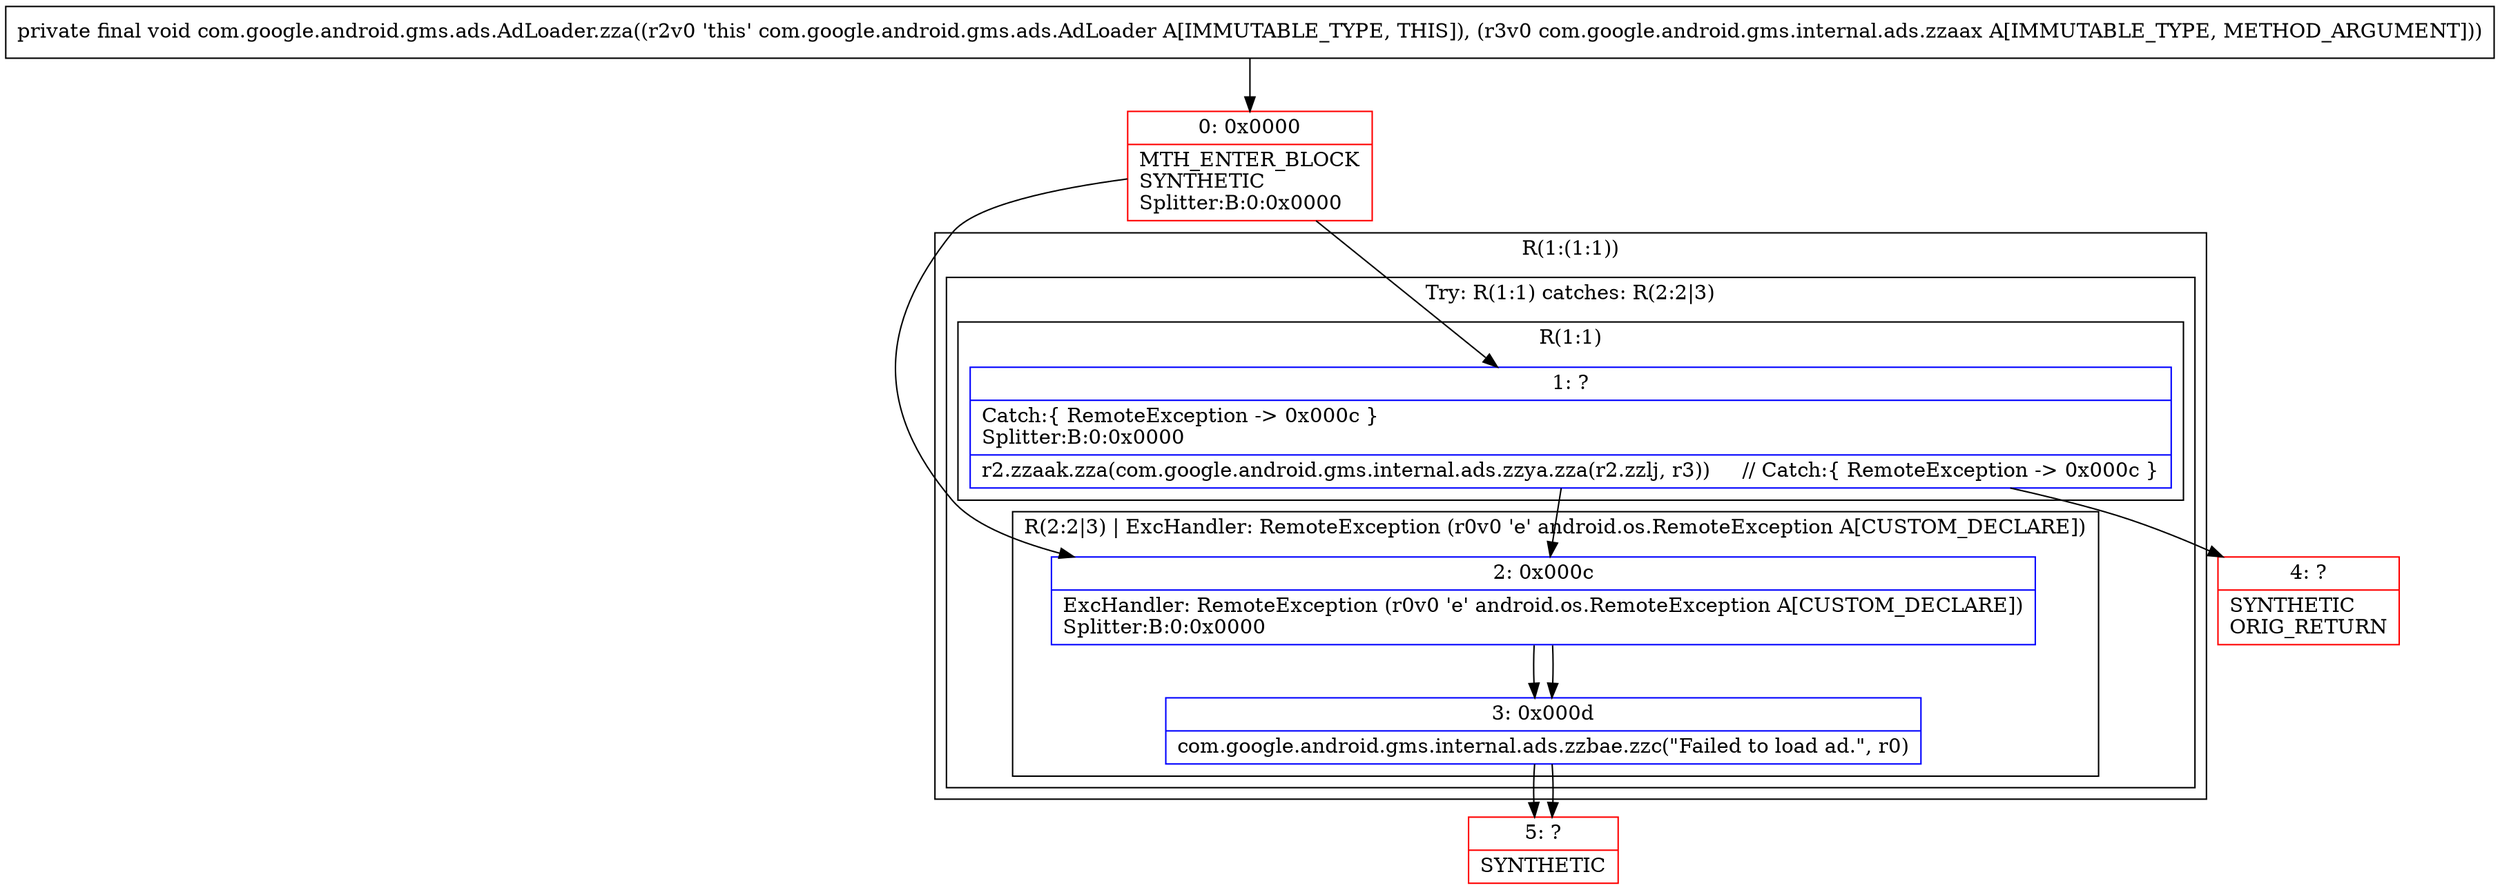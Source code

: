 digraph "CFG forcom.google.android.gms.ads.AdLoader.zza(Lcom\/google\/android\/gms\/internal\/ads\/zzaax;)V" {
subgraph cluster_Region_33501449 {
label = "R(1:(1:1))";
node [shape=record,color=blue];
subgraph cluster_TryCatchRegion_1666149869 {
label = "Try: R(1:1) catches: R(2:2|3)";
node [shape=record,color=blue];
subgraph cluster_Region_791642030 {
label = "R(1:1)";
node [shape=record,color=blue];
Node_1 [shape=record,label="{1\:\ ?|Catch:\{ RemoteException \-\> 0x000c \}\lSplitter:B:0:0x0000\l|r2.zzaak.zza(com.google.android.gms.internal.ads.zzya.zza(r2.zzlj, r3))     \/\/ Catch:\{ RemoteException \-\> 0x000c \}\l}"];
}
subgraph cluster_Region_330044743 {
label = "R(2:2|3) | ExcHandler: RemoteException (r0v0 'e' android.os.RemoteException A[CUSTOM_DECLARE])\l";
node [shape=record,color=blue];
Node_2 [shape=record,label="{2\:\ 0x000c|ExcHandler: RemoteException (r0v0 'e' android.os.RemoteException A[CUSTOM_DECLARE])\lSplitter:B:0:0x0000\l}"];
Node_3 [shape=record,label="{3\:\ 0x000d|com.google.android.gms.internal.ads.zzbae.zzc(\"Failed to load ad.\", r0)\l}"];
}
}
}
subgraph cluster_Region_330044743 {
label = "R(2:2|3) | ExcHandler: RemoteException (r0v0 'e' android.os.RemoteException A[CUSTOM_DECLARE])\l";
node [shape=record,color=blue];
Node_2 [shape=record,label="{2\:\ 0x000c|ExcHandler: RemoteException (r0v0 'e' android.os.RemoteException A[CUSTOM_DECLARE])\lSplitter:B:0:0x0000\l}"];
Node_3 [shape=record,label="{3\:\ 0x000d|com.google.android.gms.internal.ads.zzbae.zzc(\"Failed to load ad.\", r0)\l}"];
}
Node_0 [shape=record,color=red,label="{0\:\ 0x0000|MTH_ENTER_BLOCK\lSYNTHETIC\lSplitter:B:0:0x0000\l}"];
Node_4 [shape=record,color=red,label="{4\:\ ?|SYNTHETIC\lORIG_RETURN\l}"];
Node_5 [shape=record,color=red,label="{5\:\ ?|SYNTHETIC\l}"];
MethodNode[shape=record,label="{private final void com.google.android.gms.ads.AdLoader.zza((r2v0 'this' com.google.android.gms.ads.AdLoader A[IMMUTABLE_TYPE, THIS]), (r3v0 com.google.android.gms.internal.ads.zzaax A[IMMUTABLE_TYPE, METHOD_ARGUMENT])) }"];
MethodNode -> Node_0;
Node_1 -> Node_2;
Node_1 -> Node_4;
Node_2 -> Node_3;
Node_3 -> Node_5;
Node_2 -> Node_3;
Node_3 -> Node_5;
Node_0 -> Node_1;
Node_0 -> Node_2;
}

